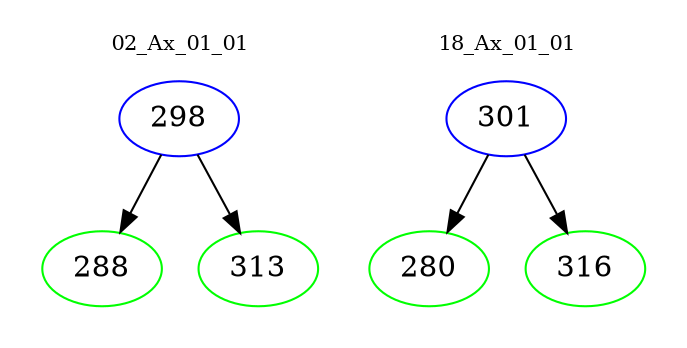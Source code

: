 digraph{
subgraph cluster_0 {
color = white
label = "02_Ax_01_01";
fontsize=10;
T0_298 [label="298", color="blue"]
T0_298 -> T0_288 [color="black"]
T0_288 [label="288", color="green"]
T0_298 -> T0_313 [color="black"]
T0_313 [label="313", color="green"]
}
subgraph cluster_1 {
color = white
label = "18_Ax_01_01";
fontsize=10;
T1_301 [label="301", color="blue"]
T1_301 -> T1_280 [color="black"]
T1_280 [label="280", color="green"]
T1_301 -> T1_316 [color="black"]
T1_316 [label="316", color="green"]
}
}
